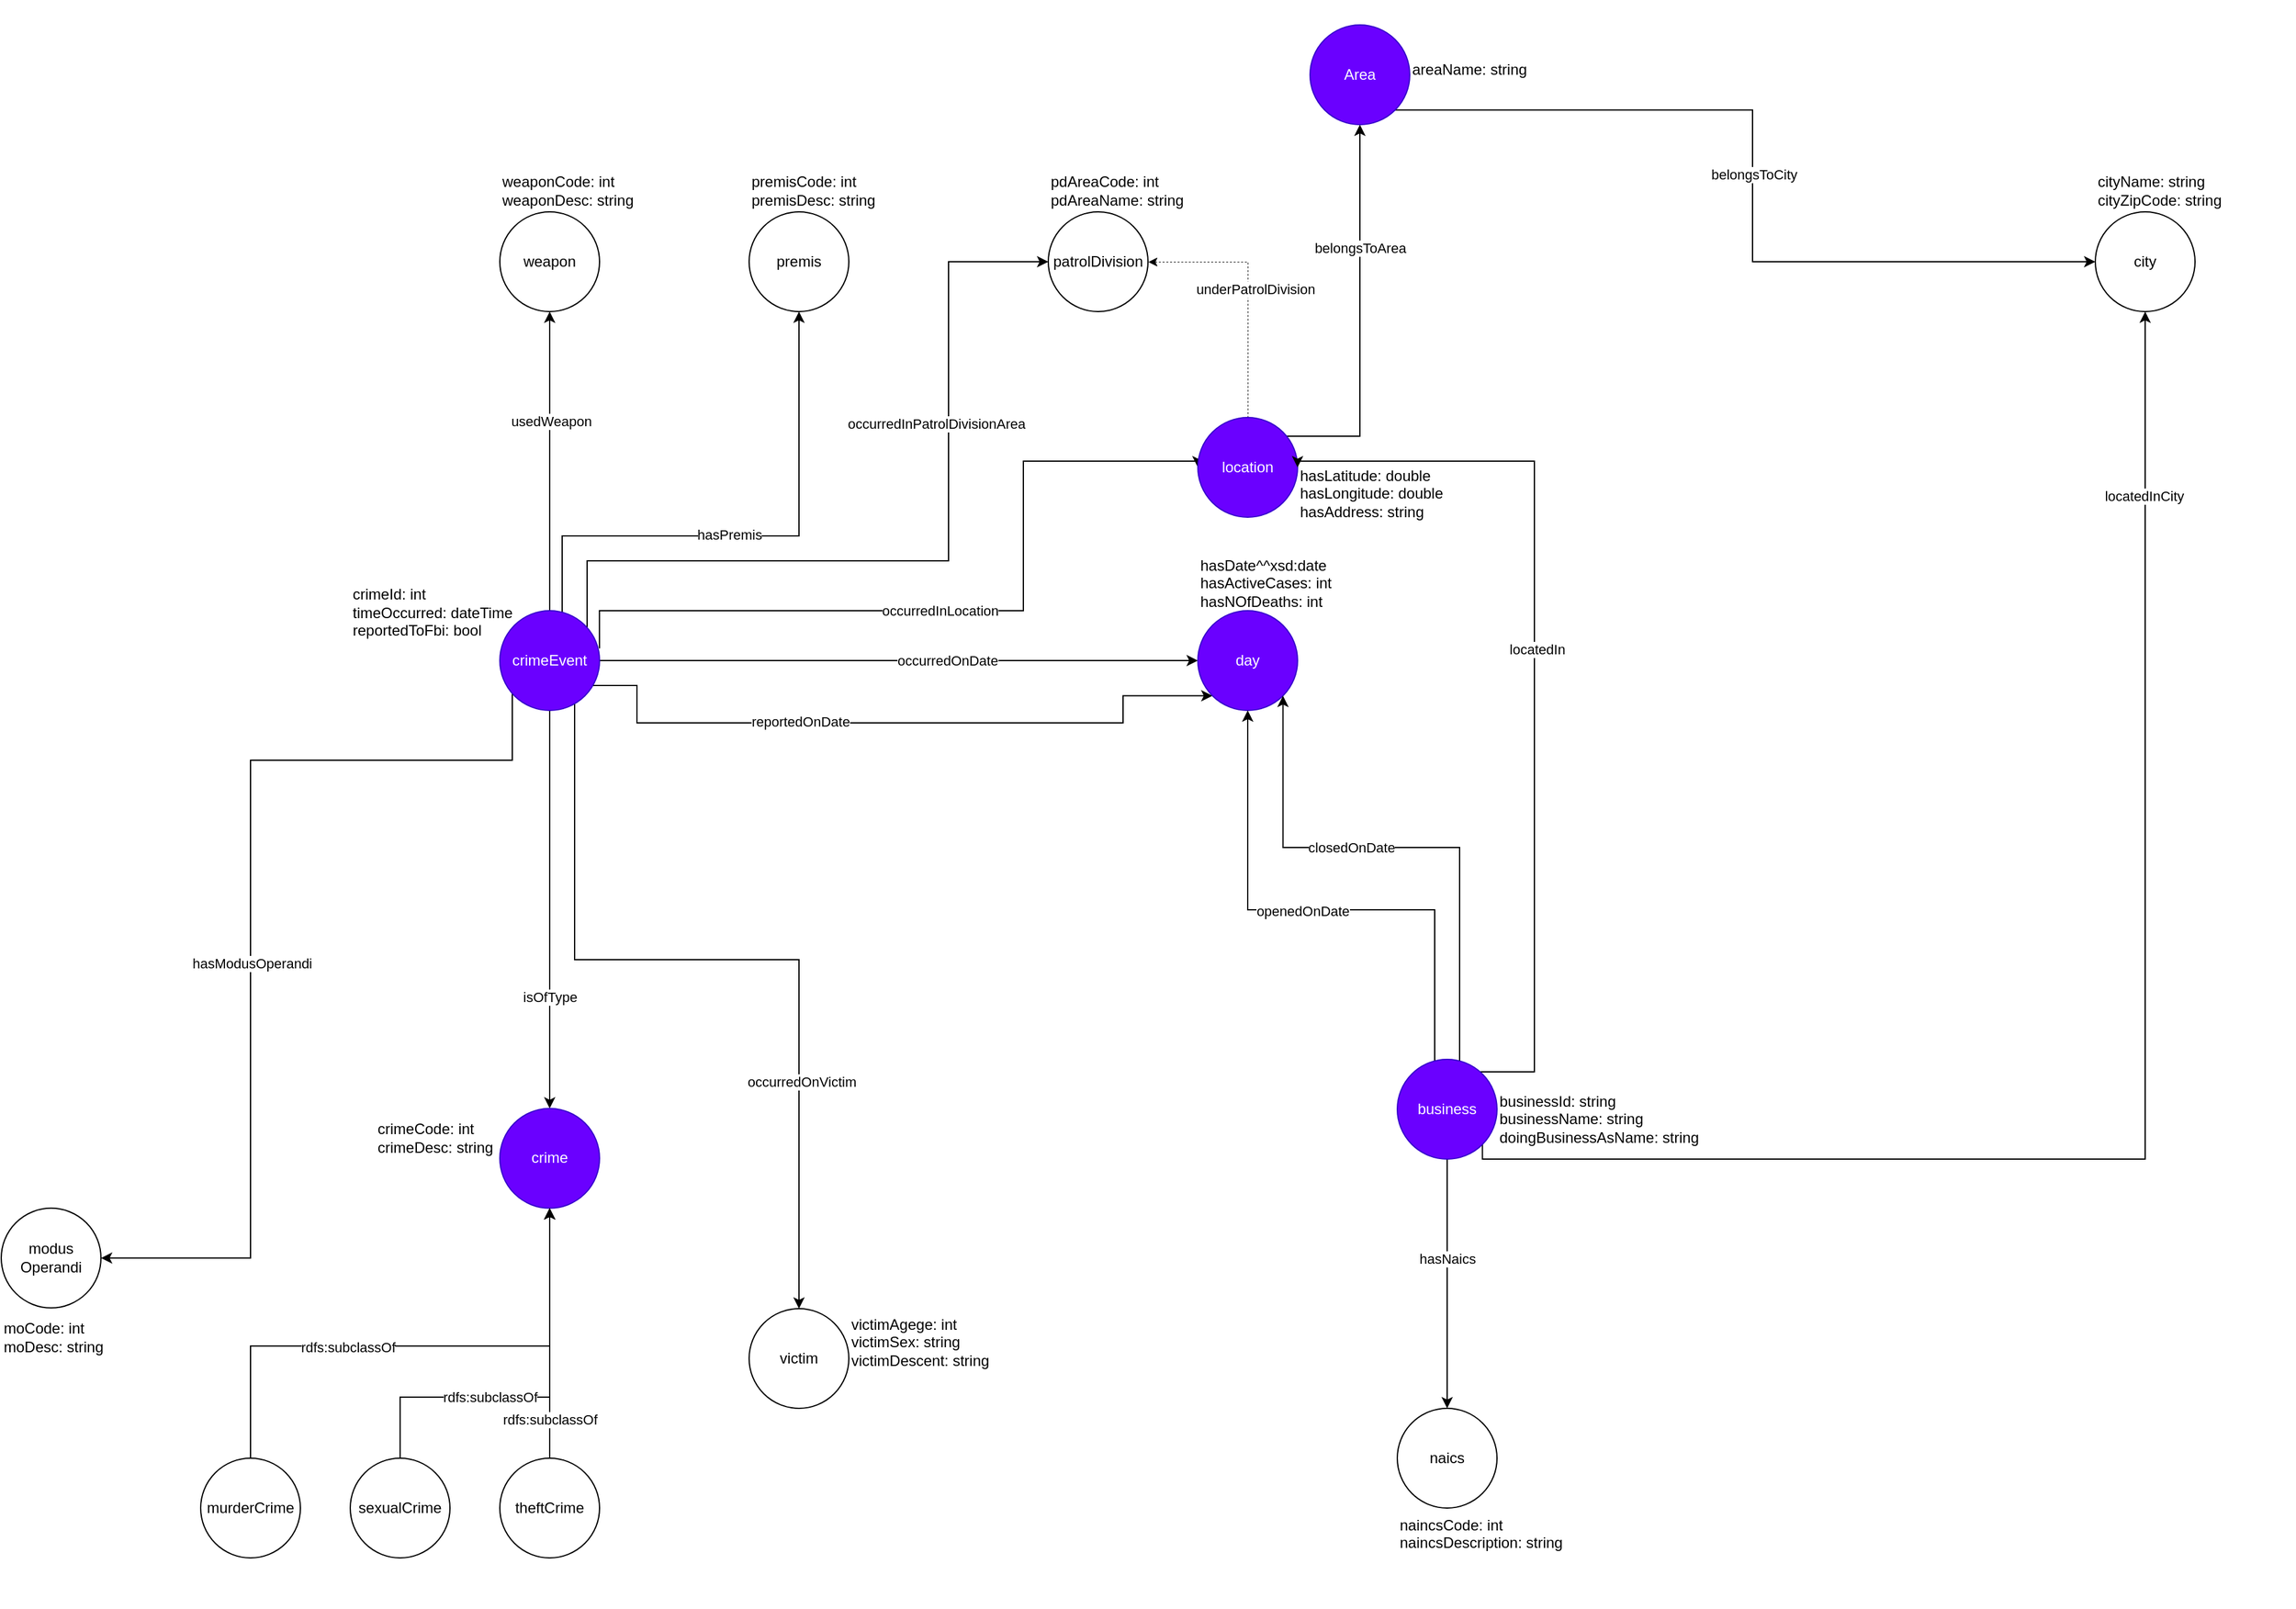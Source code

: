 <mxfile version="22.0.3" type="device">
  <diagram name="Pagina-1" id="HVrx4mBCEq5tj3mh1qI3">
    <mxGraphModel dx="1000" dy="3488" grid="1" gridSize="10" guides="1" tooltips="1" connect="1" arrows="1" fold="1" page="1" pageScale="1" pageWidth="3300" pageHeight="2339" math="0" shadow="0">
      <root>
        <mxCell id="0" />
        <mxCell id="1" parent="0" />
        <mxCell id="mEboZhqRd4yFQjhO1t4g-24" value="" style="edgeStyle=orthogonalEdgeStyle;rounded=0;orthogonalLoop=1;jettySize=auto;html=1;" parent="1" source="mEboZhqRd4yFQjhO1t4g-20" target="mEboZhqRd4yFQjhO1t4g-23" edge="1">
          <mxGeometry relative="1" as="geometry" />
        </mxCell>
        <mxCell id="mEboZhqRd4yFQjhO1t4g-37" value="usedWeapon" style="edgeLabel;html=1;align=center;verticalAlign=middle;resizable=0;points=[];" parent="mEboZhqRd4yFQjhO1t4g-24" vertex="1" connectable="0">
          <mxGeometry x="0.267" y="-1" relative="1" as="geometry">
            <mxPoint as="offset" />
          </mxGeometry>
        </mxCell>
        <mxCell id="mEboZhqRd4yFQjhO1t4g-30" value="" style="edgeStyle=orthogonalEdgeStyle;rounded=0;orthogonalLoop=1;jettySize=auto;html=1;" parent="1" source="mEboZhqRd4yFQjhO1t4g-20" target="mEboZhqRd4yFQjhO1t4g-29" edge="1">
          <mxGeometry relative="1" as="geometry">
            <Array as="points">
              <mxPoint x="710" y="440" />
              <mxPoint x="1000" y="440" />
              <mxPoint x="1000" y="200" />
            </Array>
          </mxGeometry>
        </mxCell>
        <mxCell id="mEboZhqRd4yFQjhO1t4g-41" value="occurredInPatrolDivisionArea" style="edgeLabel;html=1;align=center;verticalAlign=middle;resizable=0;points=[];" parent="mEboZhqRd4yFQjhO1t4g-30" vertex="1" connectable="0">
          <mxGeometry x="-0.055" y="2" relative="1" as="geometry">
            <mxPoint x="20" y="-108" as="offset" />
          </mxGeometry>
        </mxCell>
        <mxCell id="mEboZhqRd4yFQjhO1t4g-32" value="" style="edgeStyle=orthogonalEdgeStyle;rounded=0;orthogonalLoop=1;jettySize=auto;html=1;" parent="1" source="mEboZhqRd4yFQjhO1t4g-20" target="mEboZhqRd4yFQjhO1t4g-31" edge="1">
          <mxGeometry relative="1" as="geometry">
            <Array as="points">
              <mxPoint x="650" y="600" />
              <mxPoint x="440" y="600" />
            </Array>
          </mxGeometry>
        </mxCell>
        <mxCell id="mEboZhqRd4yFQjhO1t4g-44" value="hasModusOperandi" style="edgeLabel;html=1;align=center;verticalAlign=middle;resizable=0;points=[];" parent="mEboZhqRd4yFQjhO1t4g-32" vertex="1" connectable="0">
          <mxGeometry x="0.088" y="2" relative="1" as="geometry">
            <mxPoint x="-1" as="offset" />
          </mxGeometry>
        </mxCell>
        <mxCell id="mEboZhqRd4yFQjhO1t4g-34" value="" style="edgeStyle=orthogonalEdgeStyle;rounded=0;orthogonalLoop=1;jettySize=auto;html=1;" parent="1" source="mEboZhqRd4yFQjhO1t4g-20" target="mEboZhqRd4yFQjhO1t4g-33" edge="1">
          <mxGeometry relative="1" as="geometry">
            <Array as="points">
              <mxPoint x="690" y="420" />
              <mxPoint x="880" y="420" />
            </Array>
          </mxGeometry>
        </mxCell>
        <mxCell id="mEboZhqRd4yFQjhO1t4g-42" value="hasPremis" style="edgeLabel;html=1;align=center;verticalAlign=middle;resizable=0;points=[];" parent="mEboZhqRd4yFQjhO1t4g-34" vertex="1" connectable="0">
          <mxGeometry x="-0.094" y="1" relative="1" as="geometry">
            <mxPoint as="offset" />
          </mxGeometry>
        </mxCell>
        <mxCell id="mEboZhqRd4yFQjhO1t4g-36" value="" style="edgeStyle=orthogonalEdgeStyle;rounded=0;orthogonalLoop=1;jettySize=auto;html=1;" parent="1" source="mEboZhqRd4yFQjhO1t4g-20" target="mEboZhqRd4yFQjhO1t4g-35" edge="1">
          <mxGeometry relative="1" as="geometry" />
        </mxCell>
        <mxCell id="mEboZhqRd4yFQjhO1t4g-40" value="occurredOnDate" style="edgeLabel;html=1;align=center;verticalAlign=middle;resizable=0;points=[];" parent="mEboZhqRd4yFQjhO1t4g-36" vertex="1" connectable="0">
          <mxGeometry x="-0.445" relative="1" as="geometry">
            <mxPoint x="146" as="offset" />
          </mxGeometry>
        </mxCell>
        <mxCell id="mEboZhqRd4yFQjhO1t4g-50" style="edgeStyle=orthogonalEdgeStyle;rounded=0;orthogonalLoop=1;jettySize=auto;html=1;entryX=0.5;entryY=0;entryDx=0;entryDy=0;" parent="1" source="mEboZhqRd4yFQjhO1t4g-20" target="mEboZhqRd4yFQjhO1t4g-21" edge="1">
          <mxGeometry relative="1" as="geometry" />
        </mxCell>
        <mxCell id="mEboZhqRd4yFQjhO1t4g-52" value="isOfType" style="edgeLabel;html=1;align=center;verticalAlign=middle;resizable=0;points=[];" parent="mEboZhqRd4yFQjhO1t4g-50" vertex="1" connectable="0">
          <mxGeometry x="0.142" y="-1" relative="1" as="geometry">
            <mxPoint x="1" y="47" as="offset" />
          </mxGeometry>
        </mxCell>
        <mxCell id="mEboZhqRd4yFQjhO1t4g-51" style="edgeStyle=orthogonalEdgeStyle;rounded=0;orthogonalLoop=1;jettySize=auto;html=1;exitX=1;exitY=1;exitDx=0;exitDy=0;entryX=0.5;entryY=0;entryDx=0;entryDy=0;" parent="1" source="mEboZhqRd4yFQjhO1t4g-20" target="mEboZhqRd4yFQjhO1t4g-25" edge="1">
          <mxGeometry relative="1" as="geometry">
            <Array as="points">
              <mxPoint x="700" y="548" />
              <mxPoint x="700" y="760" />
              <mxPoint x="880" y="760" />
            </Array>
          </mxGeometry>
        </mxCell>
        <mxCell id="mEboZhqRd4yFQjhO1t4g-53" value="occurredOnVictim" style="edgeLabel;html=1;align=center;verticalAlign=middle;resizable=0;points=[];" parent="mEboZhqRd4yFQjhO1t4g-51" vertex="1" connectable="0">
          <mxGeometry x="0.463" y="2" relative="1" as="geometry">
            <mxPoint as="offset" />
          </mxGeometry>
        </mxCell>
        <mxCell id="mEboZhqRd4yFQjhO1t4g-108" style="edgeStyle=orthogonalEdgeStyle;rounded=0;orthogonalLoop=1;jettySize=auto;html=1;entryX=0;entryY=0.5;entryDx=0;entryDy=0;exitX=0.999;exitY=0.378;exitDx=0;exitDy=0;exitPerimeter=0;" parent="1" source="mEboZhqRd4yFQjhO1t4g-20" target="mEboZhqRd4yFQjhO1t4g-27" edge="1">
          <mxGeometry relative="1" as="geometry">
            <mxPoint x="810" y="510" as="sourcePoint" />
            <mxPoint x="1300" y="320" as="targetPoint" />
            <Array as="points">
              <mxPoint x="720" y="480" />
              <mxPoint x="1060" y="480" />
              <mxPoint x="1060" y="360" />
            </Array>
          </mxGeometry>
        </mxCell>
        <mxCell id="mEboZhqRd4yFQjhO1t4g-109" value="occurredInLocation" style="edgeLabel;html=1;align=center;verticalAlign=middle;resizable=0;points=[];" parent="mEboZhqRd4yFQjhO1t4g-108" vertex="1" connectable="0">
          <mxGeometry x="-0.286" y="-1" relative="1" as="geometry">
            <mxPoint x="76" y="-1" as="offset" />
          </mxGeometry>
        </mxCell>
        <mxCell id="mEboZhqRd4yFQjhO1t4g-119" style="edgeStyle=orthogonalEdgeStyle;rounded=0;orthogonalLoop=1;jettySize=auto;html=1;entryX=0;entryY=1;entryDx=0;entryDy=0;" parent="1" source="mEboZhqRd4yFQjhO1t4g-20" target="mEboZhqRd4yFQjhO1t4g-35" edge="1">
          <mxGeometry relative="1" as="geometry">
            <Array as="points">
              <mxPoint x="750" y="540" />
              <mxPoint x="750" y="570" />
              <mxPoint x="1140" y="570" />
              <mxPoint x="1140" y="548" />
            </Array>
          </mxGeometry>
        </mxCell>
        <mxCell id="mEboZhqRd4yFQjhO1t4g-120" value="reportedOnDate" style="edgeLabel;html=1;align=center;verticalAlign=middle;resizable=0;points=[];" parent="mEboZhqRd4yFQjhO1t4g-119" vertex="1" connectable="0">
          <mxGeometry x="-0.284" y="1" relative="1" as="geometry">
            <mxPoint as="offset" />
          </mxGeometry>
        </mxCell>
        <mxCell id="mEboZhqRd4yFQjhO1t4g-20" value="crimeEvent" style="ellipse;whiteSpace=wrap;html=1;aspect=fixed;fillColor=#6a00ff;strokeColor=#3700CC;fontColor=#ffffff;" parent="1" vertex="1">
          <mxGeometry x="640" y="480" width="80" height="80" as="geometry" />
        </mxCell>
        <mxCell id="mEboZhqRd4yFQjhO1t4g-21" value="crime" style="ellipse;whiteSpace=wrap;html=1;fillColor=#6a00ff;strokeColor=#3700CC;fontColor=#ffffff;" parent="1" vertex="1">
          <mxGeometry x="640" y="879.42" width="80" height="80" as="geometry" />
        </mxCell>
        <mxCell id="mEboZhqRd4yFQjhO1t4g-23" value="weapon" style="ellipse;whiteSpace=wrap;html=1;" parent="1" vertex="1">
          <mxGeometry x="640" y="160" width="80" height="80" as="geometry" />
        </mxCell>
        <mxCell id="mEboZhqRd4yFQjhO1t4g-122" style="edgeStyle=orthogonalEdgeStyle;rounded=0;orthogonalLoop=1;jettySize=auto;html=1;exitX=0.5;exitY=0;exitDx=0;exitDy=0;entryX=1;entryY=0.5;entryDx=0;entryDy=0;dashed=1;strokeWidth=0.5;" parent="1" source="mEboZhqRd4yFQjhO1t4g-27" target="mEboZhqRd4yFQjhO1t4g-29" edge="1">
          <mxGeometry relative="1" as="geometry">
            <Array as="points">
              <mxPoint x="1240" y="200" />
            </Array>
          </mxGeometry>
        </mxCell>
        <mxCell id="mEboZhqRd4yFQjhO1t4g-123" value="underPatrolDivision" style="edgeLabel;html=1;align=center;verticalAlign=middle;resizable=0;points=[];" parent="mEboZhqRd4yFQjhO1t4g-122" vertex="1" connectable="0">
          <mxGeometry x="0.593" y="2" relative="1" as="geometry">
            <mxPoint x="44" y="20" as="offset" />
          </mxGeometry>
        </mxCell>
        <mxCell id="mEboZhqRd4yFQjhO1t4g-133" value="" style="edgeStyle=orthogonalEdgeStyle;rounded=0;orthogonalLoop=1;jettySize=auto;html=1;" parent="1" source="mEboZhqRd4yFQjhO1t4g-27" target="mEboZhqRd4yFQjhO1t4g-132" edge="1">
          <mxGeometry relative="1" as="geometry">
            <Array as="points">
              <mxPoint x="1330" y="340" />
            </Array>
          </mxGeometry>
        </mxCell>
        <mxCell id="mEboZhqRd4yFQjhO1t4g-136" value="&lt;div&gt;belongsToArea&lt;/div&gt;" style="edgeLabel;html=1;align=center;verticalAlign=middle;resizable=0;points=[];" parent="mEboZhqRd4yFQjhO1t4g-133" vertex="1" connectable="0">
          <mxGeometry x="0.362" relative="1" as="geometry">
            <mxPoint as="offset" />
          </mxGeometry>
        </mxCell>
        <mxCell id="mEboZhqRd4yFQjhO1t4g-27" value="location" style="ellipse;whiteSpace=wrap;html=1;fillColor=#6a00ff;strokeColor=#3700CC;fontColor=#ffffff;" parent="1" vertex="1">
          <mxGeometry x="1200" y="325" width="80" height="80" as="geometry" />
        </mxCell>
        <mxCell id="mEboZhqRd4yFQjhO1t4g-29" value="patrolDivision" style="ellipse;whiteSpace=wrap;html=1;" parent="1" vertex="1">
          <mxGeometry x="1080" y="160" width="80" height="80" as="geometry" />
        </mxCell>
        <mxCell id="mEboZhqRd4yFQjhO1t4g-31" value="&lt;div&gt;modus&lt;/div&gt;&lt;div&gt;Operandi&lt;/div&gt;" style="ellipse;whiteSpace=wrap;html=1;" parent="1" vertex="1">
          <mxGeometry x="240" y="959.42" width="80" height="80" as="geometry" />
        </mxCell>
        <mxCell id="mEboZhqRd4yFQjhO1t4g-33" value="premis" style="ellipse;whiteSpace=wrap;html=1;" parent="1" vertex="1">
          <mxGeometry x="840" y="160" width="80" height="80" as="geometry" />
        </mxCell>
        <mxCell id="mEboZhqRd4yFQjhO1t4g-35" value="day" style="ellipse;whiteSpace=wrap;html=1;fillColor=#6a00ff;strokeColor=#3700CC;fontColor=#ffffff;" parent="1" vertex="1">
          <mxGeometry x="1200" y="480" width="80" height="80" as="geometry" />
        </mxCell>
        <mxCell id="mEboZhqRd4yFQjhO1t4g-25" value="victim" style="ellipse;whiteSpace=wrap;html=1;" parent="1" vertex="1">
          <mxGeometry x="840" y="1040" width="80" height="80" as="geometry" />
        </mxCell>
        <mxCell id="mEboZhqRd4yFQjhO1t4g-55" style="edgeStyle=orthogonalEdgeStyle;rounded=0;orthogonalLoop=1;jettySize=auto;html=1;entryX=0.5;entryY=1;entryDx=0;entryDy=0;" parent="1" source="mEboZhqRd4yFQjhO1t4g-54" target="mEboZhqRd4yFQjhO1t4g-35" edge="1">
          <mxGeometry relative="1" as="geometry">
            <Array as="points">
              <mxPoint x="1390" y="720" />
              <mxPoint x="1240" y="720" />
            </Array>
          </mxGeometry>
        </mxCell>
        <mxCell id="mEboZhqRd4yFQjhO1t4g-58" value="openedOnDate" style="edgeLabel;html=1;align=center;verticalAlign=middle;resizable=0;points=[];" parent="mEboZhqRd4yFQjhO1t4g-55" vertex="1" connectable="0">
          <mxGeometry x="0.063" y="1" relative="1" as="geometry">
            <mxPoint x="1" as="offset" />
          </mxGeometry>
        </mxCell>
        <mxCell id="mEboZhqRd4yFQjhO1t4g-57" style="edgeStyle=orthogonalEdgeStyle;rounded=0;orthogonalLoop=1;jettySize=auto;html=1;entryX=1;entryY=1;entryDx=0;entryDy=0;" parent="1" source="mEboZhqRd4yFQjhO1t4g-54" target="mEboZhqRd4yFQjhO1t4g-35" edge="1">
          <mxGeometry relative="1" as="geometry">
            <Array as="points">
              <mxPoint x="1410" y="670" />
              <mxPoint x="1268" y="670" />
            </Array>
          </mxGeometry>
        </mxCell>
        <mxCell id="mEboZhqRd4yFQjhO1t4g-59" value="closedOnDate" style="edgeLabel;html=1;align=center;verticalAlign=middle;resizable=0;points=[];" parent="mEboZhqRd4yFQjhO1t4g-57" vertex="1" connectable="0">
          <mxGeometry x="0.193" relative="1" as="geometry">
            <mxPoint x="1" as="offset" />
          </mxGeometry>
        </mxCell>
        <mxCell id="mEboZhqRd4yFQjhO1t4g-60" style="edgeStyle=orthogonalEdgeStyle;rounded=0;orthogonalLoop=1;jettySize=auto;html=1;entryX=1;entryY=0.5;entryDx=0;entryDy=0;" parent="1" source="mEboZhqRd4yFQjhO1t4g-54" target="mEboZhqRd4yFQjhO1t4g-27" edge="1">
          <mxGeometry relative="1" as="geometry">
            <Array as="points">
              <mxPoint x="1470" y="850" />
              <mxPoint x="1470" y="360" />
            </Array>
          </mxGeometry>
        </mxCell>
        <mxCell id="mEboZhqRd4yFQjhO1t4g-61" value="locatedIn" style="edgeLabel;html=1;align=center;verticalAlign=middle;resizable=0;points=[];" parent="mEboZhqRd4yFQjhO1t4g-60" vertex="1" connectable="0">
          <mxGeometry x="0.048" y="-2" relative="1" as="geometry">
            <mxPoint y="-1" as="offset" />
          </mxGeometry>
        </mxCell>
        <mxCell id="mEboZhqRd4yFQjhO1t4g-63" value="" style="edgeStyle=orthogonalEdgeStyle;rounded=0;orthogonalLoop=1;jettySize=auto;html=1;" parent="1" source="mEboZhqRd4yFQjhO1t4g-54" target="mEboZhqRd4yFQjhO1t4g-62" edge="1">
          <mxGeometry relative="1" as="geometry" />
        </mxCell>
        <mxCell id="mEboZhqRd4yFQjhO1t4g-64" value="hasNaics" style="edgeLabel;html=1;align=center;verticalAlign=middle;resizable=0;points=[];" parent="mEboZhqRd4yFQjhO1t4g-63" vertex="1" connectable="0">
          <mxGeometry x="-0.203" relative="1" as="geometry">
            <mxPoint as="offset" />
          </mxGeometry>
        </mxCell>
        <mxCell id="mEboZhqRd4yFQjhO1t4g-128" style="edgeStyle=orthogonalEdgeStyle;rounded=0;orthogonalLoop=1;jettySize=auto;html=1;exitX=1;exitY=1;exitDx=0;exitDy=0;entryX=0.5;entryY=1;entryDx=0;entryDy=0;" parent="1" source="mEboZhqRd4yFQjhO1t4g-54" target="mEboZhqRd4yFQjhO1t4g-110" edge="1">
          <mxGeometry relative="1" as="geometry">
            <Array as="points">
              <mxPoint x="1428" y="920" />
              <mxPoint x="1960" y="920" />
            </Array>
          </mxGeometry>
        </mxCell>
        <mxCell id="mEboZhqRd4yFQjhO1t4g-129" value="locatedInCity" style="edgeLabel;html=1;align=center;verticalAlign=middle;resizable=0;points=[];" parent="mEboZhqRd4yFQjhO1t4g-128" vertex="1" connectable="0">
          <mxGeometry x="0.758" y="1" relative="1" as="geometry">
            <mxPoint as="offset" />
          </mxGeometry>
        </mxCell>
        <mxCell id="mEboZhqRd4yFQjhO1t4g-54" value="business" style="ellipse;whiteSpace=wrap;html=1;aspect=fixed;fillColor=#6a00ff;strokeColor=#3700CC;fontColor=#ffffff;" parent="1" vertex="1">
          <mxGeometry x="1360" y="840" width="80" height="80" as="geometry" />
        </mxCell>
        <mxCell id="mEboZhqRd4yFQjhO1t4g-62" value="naics" style="ellipse;whiteSpace=wrap;html=1;" parent="1" vertex="1">
          <mxGeometry x="1360" y="1120" width="80" height="80" as="geometry" />
        </mxCell>
        <mxCell id="mEboZhqRd4yFQjhO1t4g-91" style="edgeStyle=orthogonalEdgeStyle;rounded=0;orthogonalLoop=1;jettySize=auto;html=1;entryX=0.5;entryY=1;entryDx=0;entryDy=0;" parent="1" source="mEboZhqRd4yFQjhO1t4g-83" target="mEboZhqRd4yFQjhO1t4g-21" edge="1">
          <mxGeometry relative="1" as="geometry">
            <Array as="points">
              <mxPoint x="440" y="1070" />
              <mxPoint x="680" y="1070" />
            </Array>
          </mxGeometry>
        </mxCell>
        <mxCell id="mEboZhqRd4yFQjhO1t4g-94" value="rdfs:subclassOf" style="edgeLabel;html=1;align=center;verticalAlign=middle;resizable=0;points=[];" parent="mEboZhqRd4yFQjhO1t4g-91" vertex="1" connectable="0">
          <mxGeometry x="-0.31" y="-1" relative="1" as="geometry">
            <mxPoint x="16" as="offset" />
          </mxGeometry>
        </mxCell>
        <mxCell id="mEboZhqRd4yFQjhO1t4g-83" value="murderCrime" style="ellipse;whiteSpace=wrap;html=1;" parent="1" vertex="1">
          <mxGeometry x="400" y="1160" width="80" height="80" as="geometry" />
        </mxCell>
        <mxCell id="mEboZhqRd4yFQjhO1t4g-93" style="edgeStyle=orthogonalEdgeStyle;rounded=0;orthogonalLoop=1;jettySize=auto;html=1;exitX=0.5;exitY=0;exitDx=0;exitDy=0;entryX=0.5;entryY=1;entryDx=0;entryDy=0;" parent="1" source="mEboZhqRd4yFQjhO1t4g-84" target="mEboZhqRd4yFQjhO1t4g-21" edge="1">
          <mxGeometry relative="1" as="geometry" />
        </mxCell>
        <mxCell id="mEboZhqRd4yFQjhO1t4g-97" value="rdfs:subclassOf" style="edgeLabel;html=1;align=center;verticalAlign=middle;resizable=0;points=[];" parent="mEboZhqRd4yFQjhO1t4g-93" vertex="1" connectable="0">
          <mxGeometry x="-0.693" relative="1" as="geometry">
            <mxPoint as="offset" />
          </mxGeometry>
        </mxCell>
        <mxCell id="mEboZhqRd4yFQjhO1t4g-84" value="theftCrime" style="ellipse;whiteSpace=wrap;html=1;" parent="1" vertex="1">
          <mxGeometry x="640" y="1160" width="80" height="80" as="geometry" />
        </mxCell>
        <mxCell id="mEboZhqRd4yFQjhO1t4g-92" style="edgeStyle=orthogonalEdgeStyle;rounded=0;orthogonalLoop=1;jettySize=auto;html=1;entryX=0.5;entryY=1;entryDx=0;entryDy=0;exitX=0.5;exitY=0;exitDx=0;exitDy=0;" parent="1" source="mEboZhqRd4yFQjhO1t4g-85" target="mEboZhqRd4yFQjhO1t4g-21" edge="1">
          <mxGeometry relative="1" as="geometry">
            <mxPoint x="560" y="1150.58" as="sourcePoint" />
            <mxPoint x="680" y="1030.0" as="targetPoint" />
            <Array as="points">
              <mxPoint x="560" y="1111" />
              <mxPoint x="680" y="1111" />
            </Array>
          </mxGeometry>
        </mxCell>
        <mxCell id="mEboZhqRd4yFQjhO1t4g-96" value="rdfs:subclassOf" style="edgeLabel;html=1;align=center;verticalAlign=middle;resizable=0;points=[];" parent="mEboZhqRd4yFQjhO1t4g-92" vertex="1" connectable="0">
          <mxGeometry x="-0.444" relative="1" as="geometry">
            <mxPoint x="32" as="offset" />
          </mxGeometry>
        </mxCell>
        <mxCell id="mEboZhqRd4yFQjhO1t4g-85" value="sexualCrime" style="ellipse;whiteSpace=wrap;html=1;" parent="1" vertex="1">
          <mxGeometry x="520" y="1160" width="80" height="80" as="geometry" />
        </mxCell>
        <mxCell id="mEboZhqRd4yFQjhO1t4g-98" value="&lt;div&gt;weaponCode: int&lt;/div&gt;&lt;div&gt;weaponDesc: string&lt;br&gt;&lt;/div&gt;" style="text;html=1;strokeColor=none;fillColor=none;align=left;verticalAlign=bottom;whiteSpace=wrap;rounded=0;" parent="1" vertex="1">
          <mxGeometry x="640" y="80" width="160" height="80" as="geometry" />
        </mxCell>
        <mxCell id="mEboZhqRd4yFQjhO1t4g-99" value="&lt;div&gt;moCode: int&lt;/div&gt;&lt;div&gt;moDesc: string&lt;br&gt;&lt;/div&gt;" style="text;html=1;strokeColor=none;fillColor=none;align=left;verticalAlign=bottom;whiteSpace=wrap;rounded=0;" parent="1" vertex="1">
          <mxGeometry x="240" y="1000" width="160" height="80" as="geometry" />
        </mxCell>
        <mxCell id="mEboZhqRd4yFQjhO1t4g-100" value="premisCode: int&lt;div&gt;premisDesc: string&lt;br&gt;&lt;/div&gt;" style="text;html=1;strokeColor=none;fillColor=none;align=left;verticalAlign=bottom;whiteSpace=wrap;rounded=0;" parent="1" vertex="1">
          <mxGeometry x="840" y="80" width="160" height="80" as="geometry" />
        </mxCell>
        <mxCell id="mEboZhqRd4yFQjhO1t4g-101" value="&lt;div&gt;pdAreaCode: int&lt;/div&gt;&lt;div&gt;pdAreaName: string&lt;br&gt;&lt;/div&gt;" style="text;html=1;strokeColor=none;fillColor=none;align=left;verticalAlign=bottom;whiteSpace=wrap;rounded=0;" parent="1" vertex="1">
          <mxGeometry x="1080" y="80" width="160" height="80" as="geometry" />
        </mxCell>
        <mxCell id="mEboZhqRd4yFQjhO1t4g-103" value="&lt;div&gt;naincsCode: int&lt;/div&gt;&lt;div&gt;naincsDescription: string&lt;br&gt;&lt;/div&gt;" style="text;html=1;strokeColor=none;fillColor=none;align=left;verticalAlign=top;whiteSpace=wrap;rounded=0;" parent="1" vertex="1">
          <mxGeometry x="1360" y="1200" width="160" height="80" as="geometry" />
        </mxCell>
        <mxCell id="mEboZhqRd4yFQjhO1t4g-104" value="&lt;div&gt;victimAgege: int&lt;/div&gt;&lt;div&gt;victimSex: string &lt;br&gt;&lt;/div&gt;&lt;div&gt;victimDescent: string &lt;br&gt;&lt;/div&gt;" style="text;html=1;strokeColor=none;fillColor=none;align=left;verticalAlign=top;whiteSpace=wrap;rounded=0;" parent="1" vertex="1">
          <mxGeometry x="920" y="1039.42" width="160" height="80" as="geometry" />
        </mxCell>
        <mxCell id="mEboZhqRd4yFQjhO1t4g-106" value="&lt;div&gt;hasDate^^xsd:date&lt;/div&gt;&lt;div&gt;hasActiveCases: int&lt;/div&gt;&lt;div&gt;hasNOfDeaths: int&lt;/div&gt;" style="text;html=1;strokeColor=none;fillColor=none;align=left;verticalAlign=bottom;whiteSpace=wrap;rounded=0;" parent="1" vertex="1">
          <mxGeometry x="1200" y="402" width="160" height="80" as="geometry" />
        </mxCell>
        <mxCell id="mEboZhqRd4yFQjhO1t4g-107" value="&lt;div&gt;businessId: string&lt;/div&gt;&lt;div&gt;businessName: string&lt;/div&gt;&lt;div&gt;doingBusinessAsName: string&lt;br&gt;&lt;/div&gt;&lt;div&gt;&lt;br&gt;&lt;/div&gt;&lt;div&gt;&lt;br&gt;&lt;/div&gt;" style="text;html=1;strokeColor=none;fillColor=none;align=left;verticalAlign=top;whiteSpace=wrap;rounded=0;" parent="1" vertex="1">
          <mxGeometry x="1440" y="860" width="180" height="80" as="geometry" />
        </mxCell>
        <mxCell id="mEboZhqRd4yFQjhO1t4g-110" value="city" style="ellipse;whiteSpace=wrap;html=1;" parent="1" vertex="1">
          <mxGeometry x="1920" y="160" width="80" height="80" as="geometry" />
        </mxCell>
        <mxCell id="mEboZhqRd4yFQjhO1t4g-116" value="&lt;div&gt;hasLatitude: double&lt;/div&gt;&lt;div&gt;hasLongitude: double&lt;br&gt;&lt;/div&gt;&lt;div&gt;hasAddress: string&lt;br&gt;&lt;/div&gt;" style="text;html=1;strokeColor=none;fillColor=none;align=left;verticalAlign=bottom;whiteSpace=wrap;rounded=0;" parent="1" vertex="1">
          <mxGeometry x="1280" y="330" width="160" height="80" as="geometry" />
        </mxCell>
        <mxCell id="mEboZhqRd4yFQjhO1t4g-117" value="&lt;div&gt;cityName: string&lt;/div&gt;&lt;div&gt;cityZipCode: string&lt;br&gt;&lt;/div&gt;" style="text;html=1;strokeColor=none;fillColor=none;align=left;verticalAlign=bottom;whiteSpace=wrap;rounded=0;" parent="1" vertex="1">
          <mxGeometry x="1920" y="80" width="160" height="80" as="geometry" />
        </mxCell>
        <mxCell id="mEboZhqRd4yFQjhO1t4g-118" value="&lt;div&gt;crimeId: int&lt;/div&gt;&lt;div&gt;timeOccurred: dateTime&lt;/div&gt;&lt;div&gt;reportedToFbi: bool&lt;/div&gt;&lt;div&gt;&lt;br&gt;&lt;/div&gt;" style="text;html=1;strokeColor=none;fillColor=none;align=left;verticalAlign=bottom;whiteSpace=wrap;rounded=0;" parent="1" vertex="1">
          <mxGeometry x="520" y="440" width="160" height="80" as="geometry" />
        </mxCell>
        <mxCell id="mEboZhqRd4yFQjhO1t4g-121" value="&lt;div&gt;crimeCode: int&lt;/div&gt;&lt;div&gt;crimeDesc: string&lt;br&gt;&lt;/div&gt;" style="text;html=1;strokeColor=none;fillColor=none;align=left;verticalAlign=bottom;whiteSpace=wrap;rounded=0;" parent="1" vertex="1">
          <mxGeometry x="540" y="840" width="160" height="80" as="geometry" />
        </mxCell>
        <mxCell id="mEboZhqRd4yFQjhO1t4g-135" style="edgeStyle=orthogonalEdgeStyle;rounded=0;orthogonalLoop=1;jettySize=auto;html=1;exitX=1;exitY=1;exitDx=0;exitDy=0;entryX=0;entryY=0.5;entryDx=0;entryDy=0;" parent="1" source="mEboZhqRd4yFQjhO1t4g-132" target="mEboZhqRd4yFQjhO1t4g-110" edge="1">
          <mxGeometry relative="1" as="geometry" />
        </mxCell>
        <mxCell id="mEboZhqRd4yFQjhO1t4g-137" value="belongsToCity" style="edgeLabel;html=1;align=center;verticalAlign=middle;resizable=0;points=[];" parent="mEboZhqRd4yFQjhO1t4g-135" vertex="1" connectable="0">
          <mxGeometry x="-0.011" y="1" relative="1" as="geometry">
            <mxPoint as="offset" />
          </mxGeometry>
        </mxCell>
        <mxCell id="mEboZhqRd4yFQjhO1t4g-132" value="Area" style="ellipse;whiteSpace=wrap;html=1;fillColor=#6a00ff;strokeColor=#3700CC;fontColor=#ffffff;" parent="1" vertex="1">
          <mxGeometry x="1290" y="10" width="80" height="80" as="geometry" />
        </mxCell>
        <mxCell id="mEboZhqRd4yFQjhO1t4g-134" value="&lt;br&gt;&lt;div&gt;areaName: string&lt;/div&gt;&lt;div&gt;&lt;br&gt;&lt;/div&gt;" style="text;html=1;strokeColor=none;fillColor=none;align=left;verticalAlign=bottom;whiteSpace=wrap;rounded=0;" parent="1" vertex="1">
          <mxGeometry x="1370" y="-10" width="160" height="80" as="geometry" />
        </mxCell>
      </root>
    </mxGraphModel>
  </diagram>
</mxfile>
